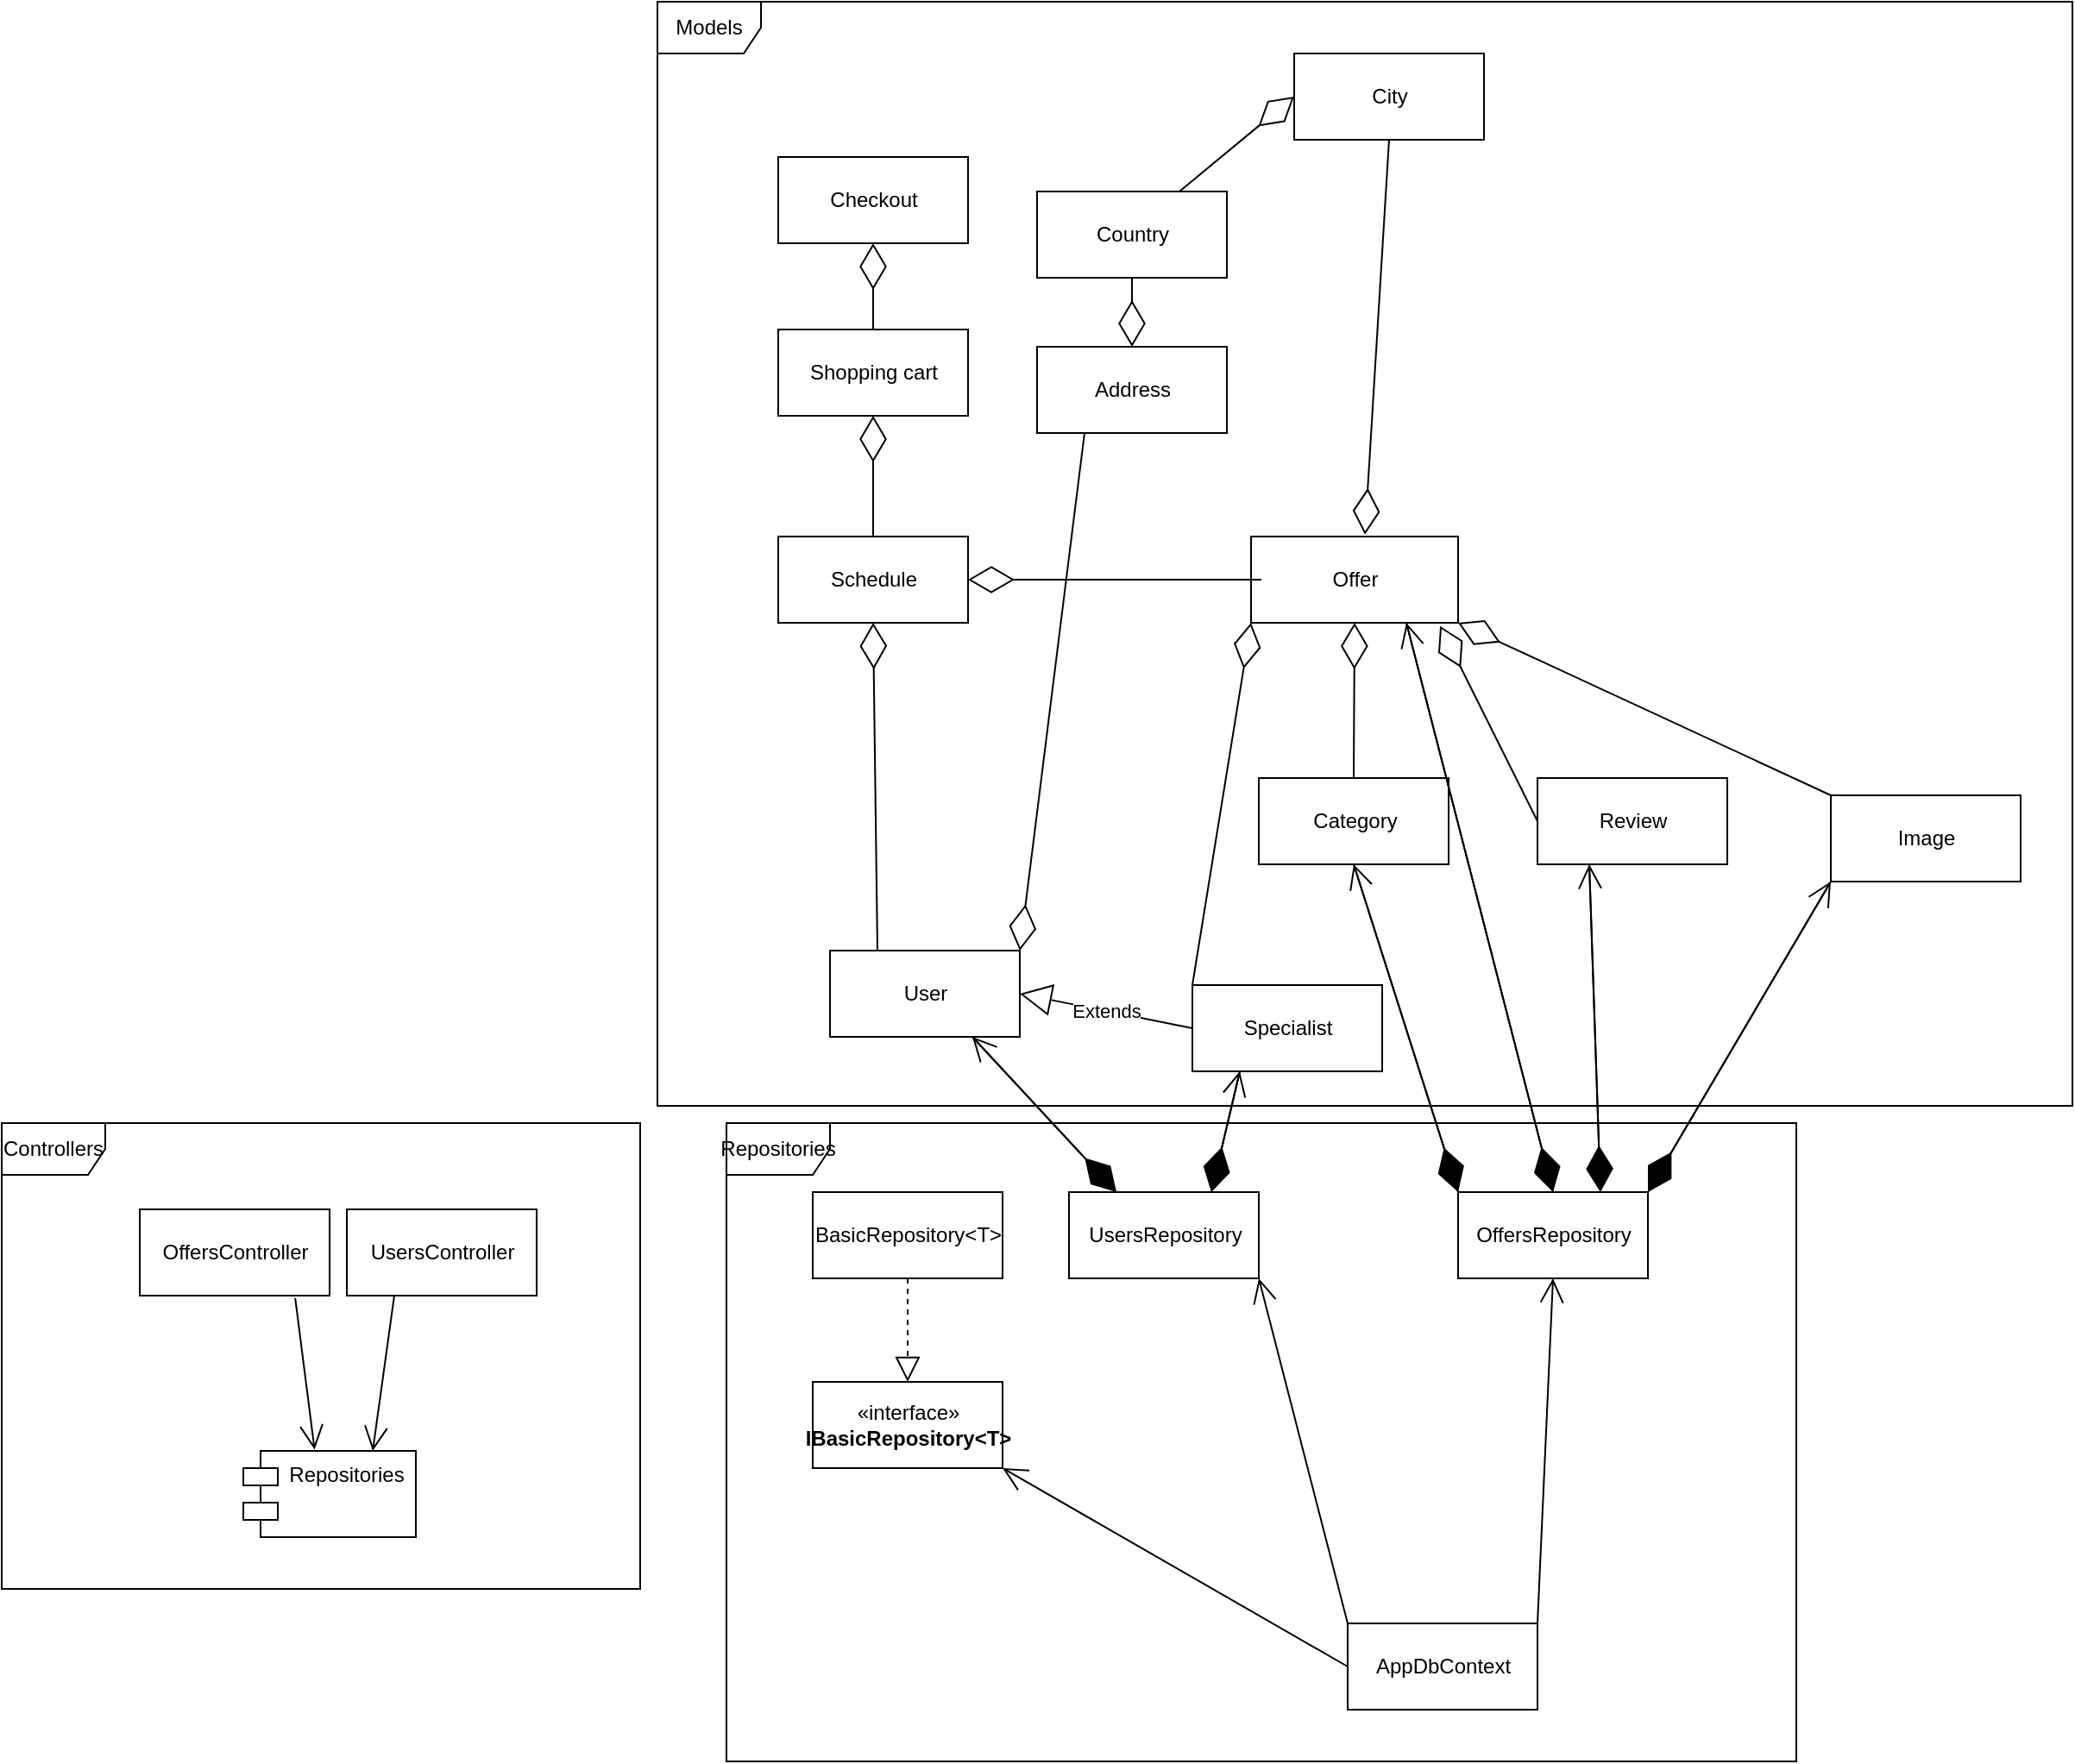 <mxfile version="16.2.4" type="google"><diagram id="C5RBs43oDa-KdzZeNtuy" name="Page-1"><mxGraphModel dx="2889" dy="1057" grid="1" gridSize="10" guides="1" tooltips="1" connect="1" arrows="1" fold="1" page="1" pageScale="1" pageWidth="827" pageHeight="1169" math="0" shadow="0"><root><mxCell id="WIyWlLk6GJQsqaUBKTNV-0"/><mxCell id="WIyWlLk6GJQsqaUBKTNV-1" parent="WIyWlLk6GJQsqaUBKTNV-0"/><mxCell id="P2d5LKEG6Z2Gstu8MKPR-4" value="Schedule" style="html=1;" parent="WIyWlLk6GJQsqaUBKTNV-1" vertex="1"><mxGeometry x="60" y="580" width="110" height="50" as="geometry"/></mxCell><mxCell id="P2d5LKEG6Z2Gstu8MKPR-5" value="Offer" style="html=1;" parent="WIyWlLk6GJQsqaUBKTNV-1" vertex="1"><mxGeometry x="334" y="580" width="120" height="50" as="geometry"/></mxCell><mxCell id="P2d5LKEG6Z2Gstu8MKPR-6" value="Image" style="html=1;" parent="WIyWlLk6GJQsqaUBKTNV-1" vertex="1"><mxGeometry x="670" y="730" width="110" height="50" as="geometry"/></mxCell><mxCell id="P2d5LKEG6Z2Gstu8MKPR-7" value="City" style="html=1;" parent="WIyWlLk6GJQsqaUBKTNV-1" vertex="1"><mxGeometry x="359" y="300" width="110" height="50" as="geometry"/></mxCell><mxCell id="P2d5LKEG6Z2Gstu8MKPR-8" value="Category" style="html=1;" parent="WIyWlLk6GJQsqaUBKTNV-1" vertex="1"><mxGeometry x="338.5" y="720" width="110" height="50" as="geometry"/></mxCell><mxCell id="P2d5LKEG6Z2Gstu8MKPR-9" value="Country" style="html=1;" parent="WIyWlLk6GJQsqaUBKTNV-1" vertex="1"><mxGeometry x="210" y="380" width="110" height="50" as="geometry"/></mxCell><mxCell id="P2d5LKEG6Z2Gstu8MKPR-10" value="Address" style="html=1;" parent="WIyWlLk6GJQsqaUBKTNV-1" vertex="1"><mxGeometry x="210" y="470" width="110" height="50" as="geometry"/></mxCell><mxCell id="P2d5LKEG6Z2Gstu8MKPR-11" value="Review" style="html=1;" parent="WIyWlLk6GJQsqaUBKTNV-1" vertex="1"><mxGeometry x="500" y="720" width="110" height="50" as="geometry"/></mxCell><mxCell id="P2d5LKEG6Z2Gstu8MKPR-22" value="User" style="html=1;" parent="WIyWlLk6GJQsqaUBKTNV-1" vertex="1"><mxGeometry x="90" y="820" width="110" height="50" as="geometry"/></mxCell><mxCell id="P2d5LKEG6Z2Gstu8MKPR-24" value="Specialist" style="html=1;" parent="WIyWlLk6GJQsqaUBKTNV-1" vertex="1"><mxGeometry x="300" y="840" width="110" height="50" as="geometry"/></mxCell><mxCell id="P2d5LKEG6Z2Gstu8MKPR-27" value="Extends" style="endArrow=block;endSize=16;endFill=0;html=1;entryX=1;entryY=0.5;entryDx=0;entryDy=0;exitX=0;exitY=0.5;exitDx=0;exitDy=0;" parent="WIyWlLk6GJQsqaUBKTNV-1" source="P2d5LKEG6Z2Gstu8MKPR-24" target="P2d5LKEG6Z2Gstu8MKPR-22" edge="1"><mxGeometry width="160" relative="1" as="geometry"><mxPoint x="645.5" y="630" as="sourcePoint"/><mxPoint x="805.5" y="630" as="targetPoint"/></mxGeometry></mxCell><mxCell id="P2d5LKEG6Z2Gstu8MKPR-35" value="Shopping cart" style="html=1;" parent="WIyWlLk6GJQsqaUBKTNV-1" vertex="1"><mxGeometry x="60" y="460" width="110" height="50" as="geometry"/></mxCell><mxCell id="KQpOhaui94yaMHpjSEg7-1" value="UsersRepository" style="html=1;" parent="WIyWlLk6GJQsqaUBKTNV-1" vertex="1"><mxGeometry x="228.5" y="960" width="110" height="50" as="geometry"/></mxCell><mxCell id="KQpOhaui94yaMHpjSEg7-2" value="OffersRepository" style="html=1;" parent="WIyWlLk6GJQsqaUBKTNV-1" vertex="1"><mxGeometry x="454" y="960" width="110" height="50" as="geometry"/></mxCell><mxCell id="KQpOhaui94yaMHpjSEg7-13" value="Checkout" style="html=1;" parent="WIyWlLk6GJQsqaUBKTNV-1" vertex="1"><mxGeometry x="60" y="360" width="110" height="50" as="geometry"/></mxCell><mxCell id="bp_kHYW2BIx2GhZVMJtk-2" value="" style="endArrow=diamondThin;endFill=0;endSize=24;html=1;rounded=0;exitX=0.25;exitY=0;exitDx=0;exitDy=0;" parent="WIyWlLk6GJQsqaUBKTNV-1" source="P2d5LKEG6Z2Gstu8MKPR-22" edge="1"><mxGeometry width="160" relative="1" as="geometry"><mxPoint x="330" y="610" as="sourcePoint"/><mxPoint x="115" y="630" as="targetPoint"/></mxGeometry></mxCell><mxCell id="bp_kHYW2BIx2GhZVMJtk-3" value="" style="endArrow=diamondThin;endFill=0;endSize=24;html=1;rounded=0;" parent="WIyWlLk6GJQsqaUBKTNV-1" edge="1"><mxGeometry width="160" relative="1" as="geometry"><mxPoint x="115" y="580" as="sourcePoint"/><mxPoint x="115" y="510" as="targetPoint"/></mxGeometry></mxCell><mxCell id="bp_kHYW2BIx2GhZVMJtk-5" value="" style="endArrow=diamondThin;endFill=0;endSize=24;html=1;rounded=0;entryX=1;entryY=0.5;entryDx=0;entryDy=0;exitX=0.05;exitY=0.5;exitDx=0;exitDy=0;exitPerimeter=0;" parent="WIyWlLk6GJQsqaUBKTNV-1" source="P2d5LKEG6Z2Gstu8MKPR-5" target="P2d5LKEG6Z2Gstu8MKPR-4" edge="1"><mxGeometry width="160" relative="1" as="geometry"><mxPoint x="330" y="610" as="sourcePoint"/><mxPoint x="490" y="610" as="targetPoint"/></mxGeometry></mxCell><mxCell id="bp_kHYW2BIx2GhZVMJtk-7" value="" style="endArrow=diamondThin;endFill=0;endSize=24;html=1;rounded=0;entryX=0;entryY=1;entryDx=0;entryDy=0;exitX=0;exitY=0;exitDx=0;exitDy=0;" parent="WIyWlLk6GJQsqaUBKTNV-1" source="P2d5LKEG6Z2Gstu8MKPR-24" target="P2d5LKEG6Z2Gstu8MKPR-5" edge="1"><mxGeometry width="160" relative="1" as="geometry"><mxPoint x="330" y="610" as="sourcePoint"/><mxPoint x="490" y="610" as="targetPoint"/></mxGeometry></mxCell><mxCell id="bp_kHYW2BIx2GhZVMJtk-8" value="" style="endArrow=diamondThin;endFill=1;endSize=24;html=1;rounded=0;entryX=0.75;entryY=0;entryDx=0;entryDy=0;exitX=0.25;exitY=1;exitDx=0;exitDy=0;" parent="WIyWlLk6GJQsqaUBKTNV-1" source="P2d5LKEG6Z2Gstu8MKPR-24" target="KQpOhaui94yaMHpjSEg7-1" edge="1"><mxGeometry width="160" relative="1" as="geometry"><mxPoint x="330" y="610" as="sourcePoint"/><mxPoint x="490" y="610" as="targetPoint"/></mxGeometry></mxCell><mxCell id="bp_kHYW2BIx2GhZVMJtk-9" value="" style="endArrow=diamondThin;endFill=1;endSize=24;html=1;rounded=0;entryX=0.25;entryY=0;entryDx=0;entryDy=0;exitX=0.75;exitY=1;exitDx=0;exitDy=0;" parent="WIyWlLk6GJQsqaUBKTNV-1" source="P2d5LKEG6Z2Gstu8MKPR-22" target="KQpOhaui94yaMHpjSEg7-1" edge="1"><mxGeometry width="160" relative="1" as="geometry"><mxPoint x="330" y="610" as="sourcePoint"/><mxPoint x="490" y="610" as="targetPoint"/></mxGeometry></mxCell><mxCell id="bp_kHYW2BIx2GhZVMJtk-10" value="" style="endArrow=diamondThin;endFill=0;endSize=24;html=1;rounded=0;entryX=1;entryY=0;entryDx=0;entryDy=0;exitX=0.25;exitY=1;exitDx=0;exitDy=0;" parent="WIyWlLk6GJQsqaUBKTNV-1" source="P2d5LKEG6Z2Gstu8MKPR-10" target="P2d5LKEG6Z2Gstu8MKPR-22" edge="1"><mxGeometry width="160" relative="1" as="geometry"><mxPoint x="330" y="610" as="sourcePoint"/><mxPoint x="490" y="610" as="targetPoint"/></mxGeometry></mxCell><mxCell id="bp_kHYW2BIx2GhZVMJtk-14" value="" style="endArrow=diamondThin;endFill=0;endSize=24;html=1;rounded=0;exitX=0.5;exitY=1;exitDx=0;exitDy=0;" parent="WIyWlLk6GJQsqaUBKTNV-1" source="P2d5LKEG6Z2Gstu8MKPR-9" target="P2d5LKEG6Z2Gstu8MKPR-10" edge="1"><mxGeometry width="160" relative="1" as="geometry"><mxPoint x="330" y="610" as="sourcePoint"/><mxPoint x="490" y="610" as="targetPoint"/></mxGeometry></mxCell><mxCell id="bp_kHYW2BIx2GhZVMJtk-15" value="" style="endArrow=diamondThin;endFill=0;endSize=24;html=1;rounded=0;entryX=0;entryY=0.5;entryDx=0;entryDy=0;exitX=0.75;exitY=0;exitDx=0;exitDy=0;" parent="WIyWlLk6GJQsqaUBKTNV-1" source="P2d5LKEG6Z2Gstu8MKPR-9" target="P2d5LKEG6Z2Gstu8MKPR-7" edge="1"><mxGeometry width="160" relative="1" as="geometry"><mxPoint x="625" y="530" as="sourcePoint"/><mxPoint x="490" y="610" as="targetPoint"/></mxGeometry></mxCell><mxCell id="bp_kHYW2BIx2GhZVMJtk-17" value="" style="endArrow=diamondThin;endFill=0;endSize=24;html=1;rounded=0;exitX=0;exitY=0.5;exitDx=0;exitDy=0;entryX=0.913;entryY=1.037;entryDx=0;entryDy=0;entryPerimeter=0;" parent="WIyWlLk6GJQsqaUBKTNV-1" source="P2d5LKEG6Z2Gstu8MKPR-11" target="P2d5LKEG6Z2Gstu8MKPR-5" edge="1"><mxGeometry width="160" relative="1" as="geometry"><mxPoint x="330" y="610" as="sourcePoint"/><mxPoint x="500" y="630" as="targetPoint"/></mxGeometry></mxCell><mxCell id="bp_kHYW2BIx2GhZVMJtk-18" value="" style="endArrow=diamondThin;endFill=0;endSize=24;html=1;rounded=0;exitX=0.5;exitY=0;exitDx=0;exitDy=0;entryX=0.5;entryY=1;entryDx=0;entryDy=0;" parent="WIyWlLk6GJQsqaUBKTNV-1" source="P2d5LKEG6Z2Gstu8MKPR-8" target="P2d5LKEG6Z2Gstu8MKPR-5" edge="1"><mxGeometry width="160" relative="1" as="geometry"><mxPoint x="330" y="610" as="sourcePoint"/><mxPoint x="390" y="680" as="targetPoint"/></mxGeometry></mxCell><mxCell id="bp_kHYW2BIx2GhZVMJtk-23" value="" style="endArrow=open;endFill=1;endSize=12;html=1;rounded=0;entryX=0.25;entryY=1;entryDx=0;entryDy=0;exitX=0.75;exitY=0;exitDx=0;exitDy=0;" parent="WIyWlLk6GJQsqaUBKTNV-1" source="KQpOhaui94yaMHpjSEg7-1" target="P2d5LKEG6Z2Gstu8MKPR-24" edge="1"><mxGeometry width="160" relative="1" as="geometry"><mxPoint x="330" y="510" as="sourcePoint"/><mxPoint x="490" y="510" as="targetPoint"/></mxGeometry></mxCell><mxCell id="bp_kHYW2BIx2GhZVMJtk-24" value="" style="endArrow=open;endFill=1;endSize=12;html=1;rounded=0;entryX=0.75;entryY=1;entryDx=0;entryDy=0;exitX=0.25;exitY=0;exitDx=0;exitDy=0;" parent="WIyWlLk6GJQsqaUBKTNV-1" source="KQpOhaui94yaMHpjSEg7-1" target="P2d5LKEG6Z2Gstu8MKPR-22" edge="1"><mxGeometry width="160" relative="1" as="geometry"><mxPoint x="230" y="960" as="sourcePoint"/><mxPoint x="490" y="510" as="targetPoint"/></mxGeometry></mxCell><mxCell id="bp_kHYW2BIx2GhZVMJtk-25" value="" style="endArrow=open;endFill=1;endSize=12;html=1;rounded=0;entryX=0.5;entryY=1;entryDx=0;entryDy=0;exitX=0;exitY=0;exitDx=0;exitDy=0;" parent="WIyWlLk6GJQsqaUBKTNV-1" source="KQpOhaui94yaMHpjSEg7-2" target="P2d5LKEG6Z2Gstu8MKPR-8" edge="1"><mxGeometry width="160" relative="1" as="geometry"><mxPoint x="240" y="920" as="sourcePoint"/><mxPoint x="350" y="890" as="targetPoint"/></mxGeometry></mxCell><mxCell id="bp_kHYW2BIx2GhZVMJtk-26" value="" style="endArrow=diamondThin;endFill=1;endSize=24;html=1;rounded=0;entryX=0;entryY=0;entryDx=0;entryDy=0;exitX=0.5;exitY=1;exitDx=0;exitDy=0;" parent="WIyWlLk6GJQsqaUBKTNV-1" source="P2d5LKEG6Z2Gstu8MKPR-8" target="KQpOhaui94yaMHpjSEg7-2" edge="1"><mxGeometry width="160" relative="1" as="geometry"><mxPoint x="390" y="990" as="sourcePoint"/><mxPoint x="230" y="990" as="targetPoint"/></mxGeometry></mxCell><mxCell id="bp_kHYW2BIx2GhZVMJtk-27" value="" style="endArrow=diamondThin;endFill=1;endSize=24;html=1;rounded=0;exitX=0.75;exitY=1;exitDx=0;exitDy=0;entryX=0.5;entryY=0;entryDx=0;entryDy=0;" parent="WIyWlLk6GJQsqaUBKTNV-1" source="P2d5LKEG6Z2Gstu8MKPR-5" target="KQpOhaui94yaMHpjSEg7-2" edge="1"><mxGeometry width="160" relative="1" as="geometry"><mxPoint x="431" y="890" as="sourcePoint"/><mxPoint x="700" y="879" as="targetPoint"/></mxGeometry></mxCell><mxCell id="bp_kHYW2BIx2GhZVMJtk-29" value="" style="endArrow=open;endFill=1;endSize=12;html=1;rounded=0;entryX=0.75;entryY=1;entryDx=0;entryDy=0;exitX=0.5;exitY=0;exitDx=0;exitDy=0;" parent="WIyWlLk6GJQsqaUBKTNV-1" source="KQpOhaui94yaMHpjSEg7-2" target="P2d5LKEG6Z2Gstu8MKPR-5" edge="1"><mxGeometry width="160" relative="1" as="geometry"><mxPoint x="680" y="950" as="sourcePoint"/><mxPoint x="750" y="940" as="targetPoint"/></mxGeometry></mxCell><mxCell id="bp_kHYW2BIx2GhZVMJtk-31" value="" style="endArrow=diamondThin;endFill=1;endSize=24;html=1;rounded=0;entryX=0.75;entryY=0;entryDx=0;entryDy=0;" parent="WIyWlLk6GJQsqaUBKTNV-1" target="KQpOhaui94yaMHpjSEg7-2" edge="1"><mxGeometry width="160" relative="1" as="geometry"><mxPoint x="530" y="770" as="sourcePoint"/><mxPoint x="490" y="610" as="targetPoint"/></mxGeometry></mxCell><mxCell id="bp_kHYW2BIx2GhZVMJtk-32" value="" style="endArrow=open;endFill=1;endSize=12;html=1;rounded=0;exitX=0.75;exitY=0;exitDx=0;exitDy=0;" parent="WIyWlLk6GJQsqaUBKTNV-1" source="KQpOhaui94yaMHpjSEg7-2" edge="1"><mxGeometry width="160" relative="1" as="geometry"><mxPoint x="330" y="610" as="sourcePoint"/><mxPoint x="530" y="770" as="targetPoint"/></mxGeometry></mxCell><mxCell id="bp_kHYW2BIx2GhZVMJtk-33" value="" style="endArrow=diamondThin;endFill=1;endSize=24;html=1;rounded=0;entryX=1;entryY=0;entryDx=0;entryDy=0;exitX=0;exitY=1;exitDx=0;exitDy=0;" parent="WIyWlLk6GJQsqaUBKTNV-1" source="P2d5LKEG6Z2Gstu8MKPR-6" target="KQpOhaui94yaMHpjSEg7-2" edge="1"><mxGeometry width="160" relative="1" as="geometry"><mxPoint x="330" y="610" as="sourcePoint"/><mxPoint x="490" y="610" as="targetPoint"/></mxGeometry></mxCell><mxCell id="bp_kHYW2BIx2GhZVMJtk-34" value="" style="endArrow=open;endFill=1;endSize=12;html=1;rounded=0;entryX=0;entryY=1;entryDx=0;entryDy=0;exitX=1;exitY=0;exitDx=0;exitDy=0;" parent="WIyWlLk6GJQsqaUBKTNV-1" source="KQpOhaui94yaMHpjSEg7-2" target="P2d5LKEG6Z2Gstu8MKPR-6" edge="1"><mxGeometry width="160" relative="1" as="geometry"><mxPoint x="530" y="880" as="sourcePoint"/><mxPoint x="490" y="610" as="targetPoint"/></mxGeometry></mxCell><mxCell id="bp_kHYW2BIx2GhZVMJtk-35" value="" style="endArrow=diamondThin;endFill=0;endSize=24;html=1;rounded=0;entryX=1;entryY=1;entryDx=0;entryDy=0;exitX=0;exitY=0;exitDx=0;exitDy=0;" parent="WIyWlLk6GJQsqaUBKTNV-1" source="P2d5LKEG6Z2Gstu8MKPR-6" target="P2d5LKEG6Z2Gstu8MKPR-5" edge="1"><mxGeometry width="160" relative="1" as="geometry"><mxPoint x="330" y="610" as="sourcePoint"/><mxPoint x="490" y="610" as="targetPoint"/></mxGeometry></mxCell><mxCell id="LjAzNrhfiUEw9w2rDkTL-0" value="AppDbContext" style="html=1;" parent="WIyWlLk6GJQsqaUBKTNV-1" vertex="1"><mxGeometry x="390" y="1210" width="110" height="50" as="geometry"/></mxCell><mxCell id="LjAzNrhfiUEw9w2rDkTL-1" value="" style="endArrow=open;endFill=1;endSize=12;html=1;rounded=0;exitX=1;exitY=0;exitDx=0;exitDy=0;entryX=0.5;entryY=1;entryDx=0;entryDy=0;" parent="WIyWlLk6GJQsqaUBKTNV-1" source="LjAzNrhfiUEw9w2rDkTL-0" target="KQpOhaui94yaMHpjSEg7-2" edge="1"><mxGeometry width="160" relative="1" as="geometry"><mxPoint x="470" y="650" as="sourcePoint"/><mxPoint x="630" y="650" as="targetPoint"/></mxGeometry></mxCell><mxCell id="6LdnR0aqej4AsnGk2qw9-0" value="" style="endArrow=diamondThin;endFill=0;endSize=24;html=1;rounded=0;entryX=0.5;entryY=1;entryDx=0;entryDy=0;" parent="WIyWlLk6GJQsqaUBKTNV-1" target="KQpOhaui94yaMHpjSEg7-13" edge="1"><mxGeometry width="160" relative="1" as="geometry"><mxPoint x="115" y="460" as="sourcePoint"/><mxPoint x="125" y="520" as="targetPoint"/></mxGeometry></mxCell><mxCell id="6LdnR0aqej4AsnGk2qw9-1" value="" style="endArrow=open;endFill=1;endSize=12;html=1;rounded=0;exitX=0;exitY=0;exitDx=0;exitDy=0;entryX=1;entryY=1;entryDx=0;entryDy=0;" parent="WIyWlLk6GJQsqaUBKTNV-1" source="LjAzNrhfiUEw9w2rDkTL-0" target="KQpOhaui94yaMHpjSEg7-1" edge="1"><mxGeometry width="160" relative="1" as="geometry"><mxPoint x="340" y="700" as="sourcePoint"/><mxPoint x="500" y="700" as="targetPoint"/></mxGeometry></mxCell><mxCell id="6LdnR0aqej4AsnGk2qw9-2" value="" style="endArrow=diamondThin;endFill=0;endSize=24;html=1;rounded=0;entryX=0.55;entryY=-0.023;entryDx=0;entryDy=0;entryPerimeter=0;exitX=0.5;exitY=1;exitDx=0;exitDy=0;" parent="WIyWlLk6GJQsqaUBKTNV-1" source="P2d5LKEG6Z2Gstu8MKPR-7" target="P2d5LKEG6Z2Gstu8MKPR-5" edge="1"><mxGeometry width="160" relative="1" as="geometry"><mxPoint x="340" y="610" as="sourcePoint"/><mxPoint x="500" y="610" as="targetPoint"/></mxGeometry></mxCell><mxCell id="6LdnR0aqej4AsnGk2qw9-4" value="«interface»&lt;br&gt;&lt;b&gt;IBasicRepository&amp;lt;T&amp;gt;&lt;br&gt;&lt;/b&gt;" style="html=1;" parent="WIyWlLk6GJQsqaUBKTNV-1" vertex="1"><mxGeometry x="80" y="1070" width="110" height="50" as="geometry"/></mxCell><mxCell id="6LdnR0aqej4AsnGk2qw9-6" value="BasicRepository&amp;lt;T&amp;gt;" style="html=1;" parent="WIyWlLk6GJQsqaUBKTNV-1" vertex="1"><mxGeometry x="80" y="960" width="110" height="50" as="geometry"/></mxCell><mxCell id="6LdnR0aqej4AsnGk2qw9-7" value="" style="endArrow=open;endFill=1;endSize=12;html=1;rounded=0;entryX=1;entryY=1;entryDx=0;entryDy=0;exitX=0;exitY=0.5;exitDx=0;exitDy=0;" parent="WIyWlLk6GJQsqaUBKTNV-1" source="LjAzNrhfiUEw9w2rDkTL-0" target="6LdnR0aqej4AsnGk2qw9-4" edge="1"><mxGeometry width="160" relative="1" as="geometry"><mxPoint x="340" y="920" as="sourcePoint"/><mxPoint x="500" y="920" as="targetPoint"/></mxGeometry></mxCell><mxCell id="6LdnR0aqej4AsnGk2qw9-8" value="" style="endArrow=block;dashed=1;endFill=0;endSize=12;html=1;rounded=0;entryX=0.5;entryY=0;entryDx=0;entryDy=0;exitX=0.5;exitY=1;exitDx=0;exitDy=0;" parent="WIyWlLk6GJQsqaUBKTNV-1" source="6LdnR0aqej4AsnGk2qw9-6" target="6LdnR0aqej4AsnGk2qw9-4" edge="1"><mxGeometry width="160" relative="1" as="geometry"><mxPoint x="135" y="1070" as="sourcePoint"/><mxPoint x="135" y="1220" as="targetPoint"/></mxGeometry></mxCell><mxCell id="6LdnR0aqej4AsnGk2qw9-9" value="OffersController" style="html=1;" parent="WIyWlLk6GJQsqaUBKTNV-1" vertex="1"><mxGeometry x="-310" y="970" width="110" height="50" as="geometry"/></mxCell><mxCell id="6LdnR0aqej4AsnGk2qw9-10" value="UsersController" style="html=1;" parent="WIyWlLk6GJQsqaUBKTNV-1" vertex="1"><mxGeometry x="-190" y="970" width="110" height="50" as="geometry"/></mxCell><mxCell id="6LdnR0aqej4AsnGk2qw9-14" value="Repositories" style="shape=module;align=left;spacingLeft=20;align=center;verticalAlign=top;" parent="WIyWlLk6GJQsqaUBKTNV-1" vertex="1"><mxGeometry x="-250" y="1110" width="100" height="50" as="geometry"/></mxCell><mxCell id="6LdnR0aqej4AsnGk2qw9-16" value="" style="endArrow=open;endFill=1;endSize=12;html=1;rounded=0;entryX=0.75;entryY=0;entryDx=0;entryDy=0;exitX=0.25;exitY=1;exitDx=0;exitDy=0;" parent="WIyWlLk6GJQsqaUBKTNV-1" source="6LdnR0aqej4AsnGk2qw9-10" target="6LdnR0aqej4AsnGk2qw9-14" edge="1"><mxGeometry width="160" relative="1" as="geometry"><mxPoint x="-195.978" y="1120" as="sourcePoint"/><mxPoint x="-217.5" y="1030" as="targetPoint"/></mxGeometry></mxCell><mxCell id="6LdnR0aqej4AsnGk2qw9-17" value="" style="endArrow=open;endFill=1;endSize=12;html=1;rounded=0;entryX=0.413;entryY=-0.015;entryDx=0;entryDy=0;exitX=0.819;exitY=1.029;exitDx=0;exitDy=0;entryPerimeter=0;exitPerimeter=0;" parent="WIyWlLk6GJQsqaUBKTNV-1" source="6LdnR0aqej4AsnGk2qw9-9" target="6LdnR0aqej4AsnGk2qw9-14" edge="1"><mxGeometry width="160" relative="1" as="geometry"><mxPoint x="-152.5" y="1030" as="sourcePoint"/><mxPoint x="-165" y="1120" as="targetPoint"/></mxGeometry></mxCell><mxCell id="6LdnR0aqej4AsnGk2qw9-18" value="Controllers" style="shape=umlFrame;whiteSpace=wrap;html=1;" parent="WIyWlLk6GJQsqaUBKTNV-1" vertex="1"><mxGeometry x="-390" y="920" width="370" height="270" as="geometry"/></mxCell><mxCell id="6LdnR0aqej4AsnGk2qw9-19" value="Repositories" style="shape=umlFrame;whiteSpace=wrap;html=1;" parent="WIyWlLk6GJQsqaUBKTNV-1" vertex="1"><mxGeometry x="30" y="920" width="620" height="370" as="geometry"/></mxCell><mxCell id="6LdnR0aqej4AsnGk2qw9-20" value="Models" style="shape=umlFrame;whiteSpace=wrap;html=1;" parent="WIyWlLk6GJQsqaUBKTNV-1" vertex="1"><mxGeometry x="-10" y="270" width="820" height="640" as="geometry"/></mxCell></root></mxGraphModel></diagram></mxfile>